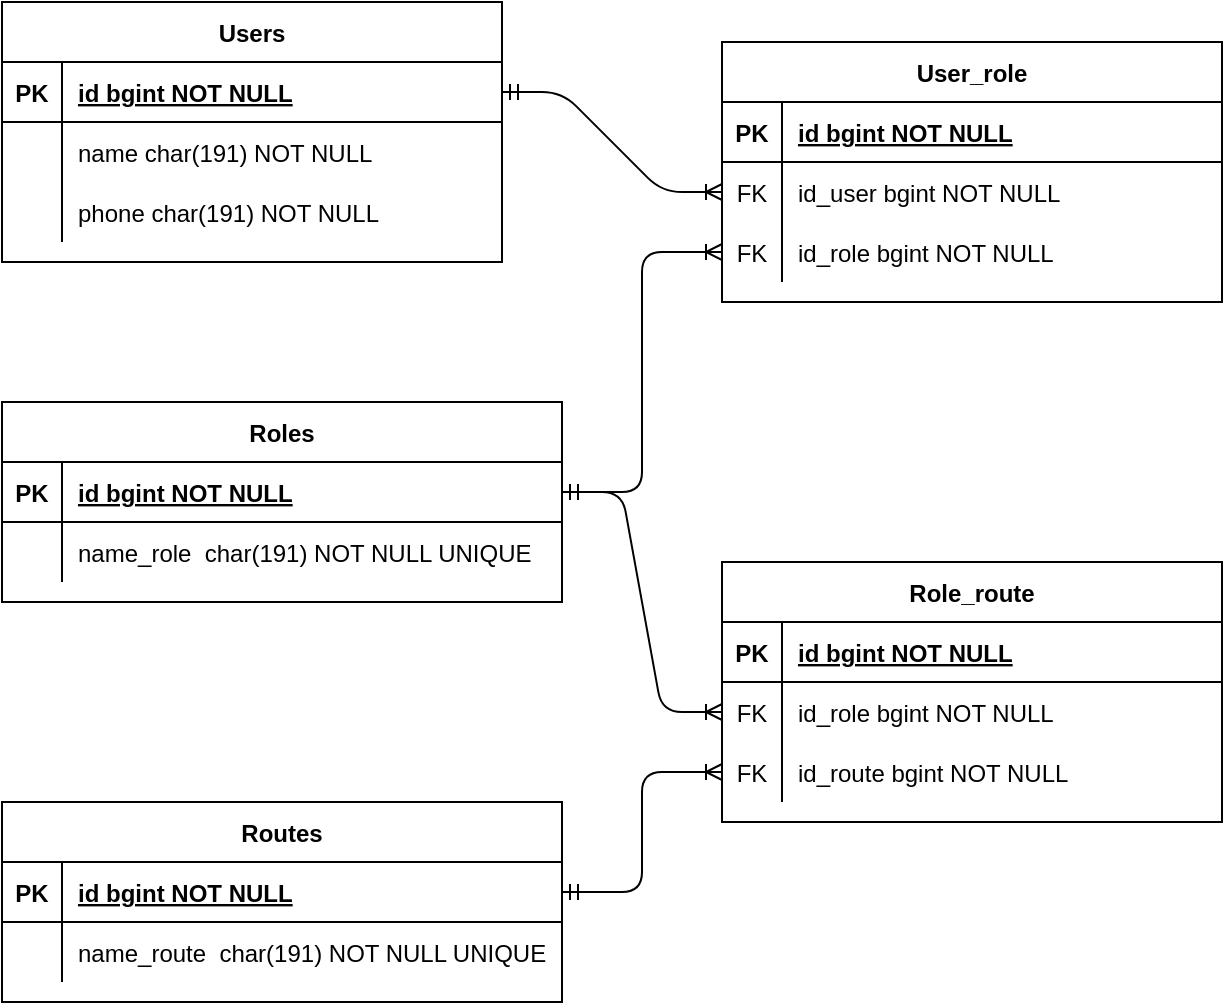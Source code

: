 <mxfile version="13.7.7" type="device"><diagram id="R2lEEEUBdFMjLlhIrx00" name="Page-1"><mxGraphModel dx="846" dy="450" grid="1" gridSize="10" guides="1" tooltips="1" connect="1" arrows="1" fold="1" page="1" pageScale="1" pageWidth="850" pageHeight="1100" math="0" shadow="0" extFonts="Permanent Marker^https://fonts.googleapis.com/css?family=Permanent+Marker"><root><mxCell id="0"/><mxCell id="1" parent="0"/><mxCell id="C-vyLk0tnHw3VtMMgP7b-23" value="Users" style="shape=table;startSize=30;container=1;collapsible=1;childLayout=tableLayout;fixedRows=1;rowLines=0;fontStyle=1;align=center;resizeLast=1;" parent="1" vertex="1"><mxGeometry x="40" y="10" width="250" height="130" as="geometry"/></mxCell><mxCell id="C-vyLk0tnHw3VtMMgP7b-24" value="" style="shape=partialRectangle;collapsible=0;dropTarget=0;pointerEvents=0;fillColor=none;points=[[0,0.5],[1,0.5]];portConstraint=eastwest;top=0;left=0;right=0;bottom=1;" parent="C-vyLk0tnHw3VtMMgP7b-23" vertex="1"><mxGeometry y="30" width="250" height="30" as="geometry"/></mxCell><mxCell id="C-vyLk0tnHw3VtMMgP7b-25" value="PK" style="shape=partialRectangle;overflow=hidden;connectable=0;fillColor=none;top=0;left=0;bottom=0;right=0;fontStyle=1;" parent="C-vyLk0tnHw3VtMMgP7b-24" vertex="1"><mxGeometry width="30" height="30" as="geometry"/></mxCell><mxCell id="C-vyLk0tnHw3VtMMgP7b-26" value="id bgint NOT NULL " style="shape=partialRectangle;overflow=hidden;connectable=0;fillColor=none;top=0;left=0;bottom=0;right=0;align=left;spacingLeft=6;fontStyle=5;" parent="C-vyLk0tnHw3VtMMgP7b-24" vertex="1"><mxGeometry x="30" width="220" height="30" as="geometry"/></mxCell><mxCell id="C-vyLk0tnHw3VtMMgP7b-27" value="" style="shape=partialRectangle;collapsible=0;dropTarget=0;pointerEvents=0;fillColor=none;points=[[0,0.5],[1,0.5]];portConstraint=eastwest;top=0;left=0;right=0;bottom=0;" parent="C-vyLk0tnHw3VtMMgP7b-23" vertex="1"><mxGeometry y="60" width="250" height="30" as="geometry"/></mxCell><mxCell id="C-vyLk0tnHw3VtMMgP7b-28" value="" style="shape=partialRectangle;overflow=hidden;connectable=0;fillColor=none;top=0;left=0;bottom=0;right=0;" parent="C-vyLk0tnHw3VtMMgP7b-27" vertex="1"><mxGeometry width="30" height="30" as="geometry"/></mxCell><mxCell id="C-vyLk0tnHw3VtMMgP7b-29" value="name char(191) NOT NULL" style="shape=partialRectangle;overflow=hidden;connectable=0;fillColor=none;top=0;left=0;bottom=0;right=0;align=left;spacingLeft=6;" parent="C-vyLk0tnHw3VtMMgP7b-27" vertex="1"><mxGeometry x="30" width="220" height="30" as="geometry"/></mxCell><mxCell id="8OkSoO-K_8j_ksAdDNIH-1" value="" style="shape=partialRectangle;collapsible=0;dropTarget=0;pointerEvents=0;fillColor=none;points=[[0,0.5],[1,0.5]];portConstraint=eastwest;top=0;left=0;right=0;bottom=0;" vertex="1" parent="C-vyLk0tnHw3VtMMgP7b-23"><mxGeometry y="90" width="250" height="30" as="geometry"/></mxCell><mxCell id="8OkSoO-K_8j_ksAdDNIH-2" value="" style="shape=partialRectangle;overflow=hidden;connectable=0;fillColor=none;top=0;left=0;bottom=0;right=0;" vertex="1" parent="8OkSoO-K_8j_ksAdDNIH-1"><mxGeometry width="30" height="30" as="geometry"/></mxCell><mxCell id="8OkSoO-K_8j_ksAdDNIH-3" value="phone char(191) NOT NULL" style="shape=partialRectangle;overflow=hidden;connectable=0;fillColor=none;top=0;left=0;bottom=0;right=0;align=left;spacingLeft=6;" vertex="1" parent="8OkSoO-K_8j_ksAdDNIH-1"><mxGeometry x="30" width="220" height="30" as="geometry"/></mxCell><mxCell id="8OkSoO-K_8j_ksAdDNIH-57" value="" style="edgeStyle=entityRelationEdgeStyle;fontSize=12;html=1;endArrow=ERoneToMany;startArrow=ERmandOne;exitX=1;exitY=0.5;exitDx=0;exitDy=0;entryX=0;entryY=0.5;entryDx=0;entryDy=0;" edge="1" parent="1" source="C-vyLk0tnHw3VtMMgP7b-24" target="8OkSoO-K_8j_ksAdDNIH-24"><mxGeometry width="100" height="100" relative="1" as="geometry"><mxPoint x="370" y="180" as="sourcePoint"/><mxPoint x="470" y="80" as="targetPoint"/></mxGeometry></mxCell><mxCell id="8OkSoO-K_8j_ksAdDNIH-58" value="" style="edgeStyle=orthogonalEdgeStyle;fontSize=12;html=1;endArrow=ERoneToMany;startArrow=ERmandOne;exitX=1;exitY=0.5;exitDx=0;exitDy=0;entryX=0;entryY=0.5;entryDx=0;entryDy=0;" edge="1" parent="1" source="8OkSoO-K_8j_ksAdDNIH-8" target="8OkSoO-K_8j_ksAdDNIH-27"><mxGeometry width="100" height="100" relative="1" as="geometry"><mxPoint x="380" y="230" as="sourcePoint"/><mxPoint x="450" y="250" as="targetPoint"/></mxGeometry></mxCell><mxCell id="8OkSoO-K_8j_ksAdDNIH-59" value="" style="edgeStyle=entityRelationEdgeStyle;fontSize=12;html=1;endArrow=ERoneToMany;startArrow=ERmandOne;exitX=1;exitY=0.5;exitDx=0;exitDy=0;entryX=0;entryY=0.5;entryDx=0;entryDy=0;" edge="1" parent="1" source="8OkSoO-K_8j_ksAdDNIH-8" target="8OkSoO-K_8j_ksAdDNIH-50"><mxGeometry width="100" height="100" relative="1" as="geometry"><mxPoint x="300" y="250" as="sourcePoint"/><mxPoint x="440" y="230" as="targetPoint"/></mxGeometry></mxCell><mxCell id="8OkSoO-K_8j_ksAdDNIH-60" value="" style="edgeStyle=orthogonalEdgeStyle;fontSize=12;html=1;endArrow=ERoneToMany;startArrow=ERmandOne;exitX=1;exitY=0.5;exitDx=0;exitDy=0;entryX=0;entryY=0.5;entryDx=0;entryDy=0;" edge="1" parent="1" source="8OkSoO-K_8j_ksAdDNIH-37" target="8OkSoO-K_8j_ksAdDNIH-53"><mxGeometry width="100" height="100" relative="1" as="geometry"><mxPoint x="470" y="420" as="sourcePoint"/><mxPoint x="380" y="530" as="targetPoint"/></mxGeometry></mxCell><mxCell id="8OkSoO-K_8j_ksAdDNIH-46" value="Role_route" style="shape=table;startSize=30;container=1;collapsible=1;childLayout=tableLayout;fixedRows=1;rowLines=0;fontStyle=1;align=center;resizeLast=1;" vertex="1" parent="1"><mxGeometry x="400" y="290" width="250" height="130" as="geometry"/></mxCell><mxCell id="8OkSoO-K_8j_ksAdDNIH-47" value="" style="shape=partialRectangle;collapsible=0;dropTarget=0;pointerEvents=0;fillColor=none;points=[[0,0.5],[1,0.5]];portConstraint=eastwest;top=0;left=0;right=0;bottom=1;" vertex="1" parent="8OkSoO-K_8j_ksAdDNIH-46"><mxGeometry y="30" width="250" height="30" as="geometry"/></mxCell><mxCell id="8OkSoO-K_8j_ksAdDNIH-48" value="PK" style="shape=partialRectangle;overflow=hidden;connectable=0;fillColor=none;top=0;left=0;bottom=0;right=0;fontStyle=1;" vertex="1" parent="8OkSoO-K_8j_ksAdDNIH-47"><mxGeometry width="30" height="30" as="geometry"/></mxCell><mxCell id="8OkSoO-K_8j_ksAdDNIH-49" value="id bgint NOT NULL " style="shape=partialRectangle;overflow=hidden;connectable=0;fillColor=none;top=0;left=0;bottom=0;right=0;align=left;spacingLeft=6;fontStyle=5;" vertex="1" parent="8OkSoO-K_8j_ksAdDNIH-47"><mxGeometry x="30" width="220" height="30" as="geometry"/></mxCell><mxCell id="8OkSoO-K_8j_ksAdDNIH-50" value="" style="shape=partialRectangle;collapsible=0;dropTarget=0;pointerEvents=0;fillColor=none;points=[[0,0.5],[1,0.5]];portConstraint=eastwest;top=0;left=0;right=0;bottom=0;" vertex="1" parent="8OkSoO-K_8j_ksAdDNIH-46"><mxGeometry y="60" width="250" height="30" as="geometry"/></mxCell><mxCell id="8OkSoO-K_8j_ksAdDNIH-51" value="FK" style="shape=partialRectangle;overflow=hidden;connectable=0;fillColor=none;top=0;left=0;bottom=0;right=0;" vertex="1" parent="8OkSoO-K_8j_ksAdDNIH-50"><mxGeometry width="30" height="30" as="geometry"/></mxCell><mxCell id="8OkSoO-K_8j_ksAdDNIH-52" value="id_role bgint NOT NULL" style="shape=partialRectangle;overflow=hidden;connectable=0;fillColor=none;top=0;left=0;bottom=0;right=0;align=left;spacingLeft=6;" vertex="1" parent="8OkSoO-K_8j_ksAdDNIH-50"><mxGeometry x="30" width="220" height="30" as="geometry"/></mxCell><mxCell id="8OkSoO-K_8j_ksAdDNIH-53" value="" style="shape=partialRectangle;collapsible=0;dropTarget=0;pointerEvents=0;fillColor=none;points=[[0,0.5],[1,0.5]];portConstraint=eastwest;top=0;left=0;right=0;bottom=0;" vertex="1" parent="8OkSoO-K_8j_ksAdDNIH-46"><mxGeometry y="90" width="250" height="30" as="geometry"/></mxCell><mxCell id="8OkSoO-K_8j_ksAdDNIH-54" value="FK" style="shape=partialRectangle;overflow=hidden;connectable=0;fillColor=none;top=0;left=0;bottom=0;right=0;" vertex="1" parent="8OkSoO-K_8j_ksAdDNIH-53"><mxGeometry width="30" height="30" as="geometry"/></mxCell><mxCell id="8OkSoO-K_8j_ksAdDNIH-55" value="id_route bgint NOT NULL" style="shape=partialRectangle;overflow=hidden;connectable=0;fillColor=none;top=0;left=0;bottom=0;right=0;align=left;spacingLeft=6;" vertex="1" parent="8OkSoO-K_8j_ksAdDNIH-53"><mxGeometry x="30" width="220" height="30" as="geometry"/></mxCell><mxCell id="8OkSoO-K_8j_ksAdDNIH-7" value="Roles" style="shape=table;startSize=30;container=1;collapsible=1;childLayout=tableLayout;fixedRows=1;rowLines=0;fontStyle=1;align=center;resizeLast=1;" vertex="1" parent="1"><mxGeometry x="40" y="210" width="280" height="100" as="geometry"/></mxCell><mxCell id="8OkSoO-K_8j_ksAdDNIH-8" value="" style="shape=partialRectangle;collapsible=0;dropTarget=0;pointerEvents=0;fillColor=none;points=[[0,0.5],[1,0.5]];portConstraint=eastwest;top=0;left=0;right=0;bottom=1;" vertex="1" parent="8OkSoO-K_8j_ksAdDNIH-7"><mxGeometry y="30" width="280" height="30" as="geometry"/></mxCell><mxCell id="8OkSoO-K_8j_ksAdDNIH-9" value="PK" style="shape=partialRectangle;overflow=hidden;connectable=0;fillColor=none;top=0;left=0;bottom=0;right=0;fontStyle=1;" vertex="1" parent="8OkSoO-K_8j_ksAdDNIH-8"><mxGeometry width="30" height="30" as="geometry"/></mxCell><mxCell id="8OkSoO-K_8j_ksAdDNIH-10" value="id bgint NOT NULL " style="shape=partialRectangle;overflow=hidden;connectable=0;fillColor=none;top=0;left=0;bottom=0;right=0;align=left;spacingLeft=6;fontStyle=5;" vertex="1" parent="8OkSoO-K_8j_ksAdDNIH-8"><mxGeometry x="30" width="250" height="30" as="geometry"/></mxCell><mxCell id="8OkSoO-K_8j_ksAdDNIH-11" value="" style="shape=partialRectangle;collapsible=0;dropTarget=0;pointerEvents=0;fillColor=none;points=[[0,0.5],[1,0.5]];portConstraint=eastwest;top=0;left=0;right=0;bottom=0;" vertex="1" parent="8OkSoO-K_8j_ksAdDNIH-7"><mxGeometry y="60" width="280" height="30" as="geometry"/></mxCell><mxCell id="8OkSoO-K_8j_ksAdDNIH-12" value="" style="shape=partialRectangle;overflow=hidden;connectable=0;fillColor=none;top=0;left=0;bottom=0;right=0;" vertex="1" parent="8OkSoO-K_8j_ksAdDNIH-11"><mxGeometry width="30" height="30" as="geometry"/></mxCell><mxCell id="8OkSoO-K_8j_ksAdDNIH-13" value="name_role  char(191) NOT NULL UNIQUE" style="shape=partialRectangle;overflow=hidden;connectable=0;fillColor=none;top=0;left=0;bottom=0;right=0;align=left;spacingLeft=6;" vertex="1" parent="8OkSoO-K_8j_ksAdDNIH-11"><mxGeometry x="30" width="250" height="30" as="geometry"/></mxCell><mxCell id="8OkSoO-K_8j_ksAdDNIH-36" value="Routes" style="shape=table;startSize=30;container=1;collapsible=1;childLayout=tableLayout;fixedRows=1;rowLines=0;fontStyle=1;align=center;resizeLast=1;" vertex="1" parent="1"><mxGeometry x="40" y="410" width="280" height="100" as="geometry"/></mxCell><mxCell id="8OkSoO-K_8j_ksAdDNIH-37" value="" style="shape=partialRectangle;collapsible=0;dropTarget=0;pointerEvents=0;fillColor=none;points=[[0,0.5],[1,0.5]];portConstraint=eastwest;top=0;left=0;right=0;bottom=1;" vertex="1" parent="8OkSoO-K_8j_ksAdDNIH-36"><mxGeometry y="30" width="280" height="30" as="geometry"/></mxCell><mxCell id="8OkSoO-K_8j_ksAdDNIH-38" value="PK" style="shape=partialRectangle;overflow=hidden;connectable=0;fillColor=none;top=0;left=0;bottom=0;right=0;fontStyle=1;" vertex="1" parent="8OkSoO-K_8j_ksAdDNIH-37"><mxGeometry width="30" height="30" as="geometry"/></mxCell><mxCell id="8OkSoO-K_8j_ksAdDNIH-39" value="id bgint NOT NULL " style="shape=partialRectangle;overflow=hidden;connectable=0;fillColor=none;top=0;left=0;bottom=0;right=0;align=left;spacingLeft=6;fontStyle=5;" vertex="1" parent="8OkSoO-K_8j_ksAdDNIH-37"><mxGeometry x="30" width="250" height="30" as="geometry"/></mxCell><mxCell id="8OkSoO-K_8j_ksAdDNIH-40" value="" style="shape=partialRectangle;collapsible=0;dropTarget=0;pointerEvents=0;fillColor=none;points=[[0,0.5],[1,0.5]];portConstraint=eastwest;top=0;left=0;right=0;bottom=0;" vertex="1" parent="8OkSoO-K_8j_ksAdDNIH-36"><mxGeometry y="60" width="280" height="30" as="geometry"/></mxCell><mxCell id="8OkSoO-K_8j_ksAdDNIH-41" value="" style="shape=partialRectangle;overflow=hidden;connectable=0;fillColor=none;top=0;left=0;bottom=0;right=0;" vertex="1" parent="8OkSoO-K_8j_ksAdDNIH-40"><mxGeometry width="30" height="30" as="geometry"/></mxCell><mxCell id="8OkSoO-K_8j_ksAdDNIH-42" value="name_route  char(191) NOT NULL UNIQUE" style="shape=partialRectangle;overflow=hidden;connectable=0;fillColor=none;top=0;left=0;bottom=0;right=0;align=left;spacingLeft=6;" vertex="1" parent="8OkSoO-K_8j_ksAdDNIH-40"><mxGeometry x="30" width="250" height="30" as="geometry"/></mxCell><mxCell id="8OkSoO-K_8j_ksAdDNIH-20" value="User_role" style="shape=table;startSize=30;container=1;collapsible=1;childLayout=tableLayout;fixedRows=1;rowLines=0;fontStyle=1;align=center;resizeLast=1;" vertex="1" parent="1"><mxGeometry x="400" y="30" width="250" height="130" as="geometry"/></mxCell><mxCell id="8OkSoO-K_8j_ksAdDNIH-21" value="" style="shape=partialRectangle;collapsible=0;dropTarget=0;pointerEvents=0;fillColor=none;points=[[0,0.5],[1,0.5]];portConstraint=eastwest;top=0;left=0;right=0;bottom=1;" vertex="1" parent="8OkSoO-K_8j_ksAdDNIH-20"><mxGeometry y="30" width="250" height="30" as="geometry"/></mxCell><mxCell id="8OkSoO-K_8j_ksAdDNIH-22" value="PK" style="shape=partialRectangle;overflow=hidden;connectable=0;fillColor=none;top=0;left=0;bottom=0;right=0;fontStyle=1;" vertex="1" parent="8OkSoO-K_8j_ksAdDNIH-21"><mxGeometry width="30" height="30" as="geometry"/></mxCell><mxCell id="8OkSoO-K_8j_ksAdDNIH-23" value="id bgint NOT NULL " style="shape=partialRectangle;overflow=hidden;connectable=0;fillColor=none;top=0;left=0;bottom=0;right=0;align=left;spacingLeft=6;fontStyle=5;" vertex="1" parent="8OkSoO-K_8j_ksAdDNIH-21"><mxGeometry x="30" width="220" height="30" as="geometry"/></mxCell><mxCell id="8OkSoO-K_8j_ksAdDNIH-24" value="" style="shape=partialRectangle;collapsible=0;dropTarget=0;pointerEvents=0;fillColor=none;points=[[0,0.5],[1,0.5]];portConstraint=eastwest;top=0;left=0;right=0;bottom=0;" vertex="1" parent="8OkSoO-K_8j_ksAdDNIH-20"><mxGeometry y="60" width="250" height="30" as="geometry"/></mxCell><mxCell id="8OkSoO-K_8j_ksAdDNIH-25" value="FK" style="shape=partialRectangle;overflow=hidden;connectable=0;fillColor=none;top=0;left=0;bottom=0;right=0;" vertex="1" parent="8OkSoO-K_8j_ksAdDNIH-24"><mxGeometry width="30" height="30" as="geometry"/></mxCell><mxCell id="8OkSoO-K_8j_ksAdDNIH-26" value="id_user bgint NOT NULL" style="shape=partialRectangle;overflow=hidden;connectable=0;fillColor=none;top=0;left=0;bottom=0;right=0;align=left;spacingLeft=6;" vertex="1" parent="8OkSoO-K_8j_ksAdDNIH-24"><mxGeometry x="30" width="220" height="30" as="geometry"/></mxCell><mxCell id="8OkSoO-K_8j_ksAdDNIH-27" value="" style="shape=partialRectangle;collapsible=0;dropTarget=0;pointerEvents=0;fillColor=none;points=[[0,0.5],[1,0.5]];portConstraint=eastwest;top=0;left=0;right=0;bottom=0;" vertex="1" parent="8OkSoO-K_8j_ksAdDNIH-20"><mxGeometry y="90" width="250" height="30" as="geometry"/></mxCell><mxCell id="8OkSoO-K_8j_ksAdDNIH-28" value="FK" style="shape=partialRectangle;overflow=hidden;connectable=0;fillColor=none;top=0;left=0;bottom=0;right=0;" vertex="1" parent="8OkSoO-K_8j_ksAdDNIH-27"><mxGeometry width="30" height="30" as="geometry"/></mxCell><mxCell id="8OkSoO-K_8j_ksAdDNIH-29" value="id_role bgint NOT NULL" style="shape=partialRectangle;overflow=hidden;connectable=0;fillColor=none;top=0;left=0;bottom=0;right=0;align=left;spacingLeft=6;" vertex="1" parent="8OkSoO-K_8j_ksAdDNIH-27"><mxGeometry x="30" width="220" height="30" as="geometry"/></mxCell></root></mxGraphModel></diagram></mxfile>